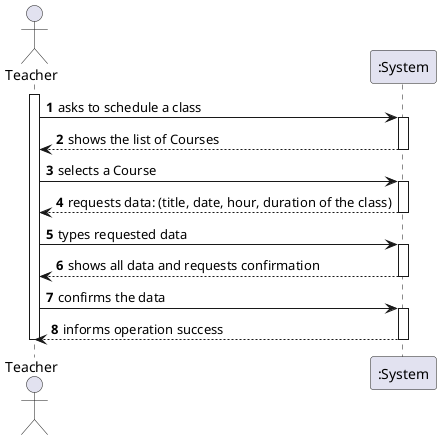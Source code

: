 @startuml
autonumber

actor "Teacher" as Tea

activate Tea

Tea -> ":System": asks to schedule a class
activate ":System"
Tea <-- ":System": shows the list of Courses
deactivate ":System"

Tea -> ":System":selects a Course
activate ":System"
Tea <-- ":System": requests data: (title, date, hour, duration of the class)
deactivate ":System"

Tea -> ":System":types requested data
activate ":System"
Tea <-- ":System":shows all data and requests confirmation
deactivate ":System"

Tea -> ":System":confirms the data
activate ":System"
Tea <-- ":System":informs operation success
deactivate ":System"

deactivate Tea

@enduml
